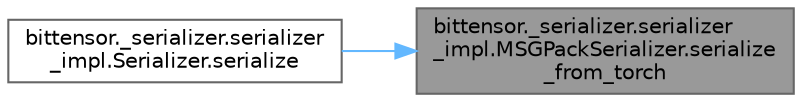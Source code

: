 digraph "bittensor._serializer.serializer_impl.MSGPackSerializer.serialize_from_torch"
{
 // LATEX_PDF_SIZE
  bgcolor="transparent";
  edge [fontname=Helvetica,fontsize=10,labelfontname=Helvetica,labelfontsize=10];
  node [fontname=Helvetica,fontsize=10,shape=box,height=0.2,width=0.4];
  rankdir="RL";
  Node1 [label="bittensor._serializer.serializer\l_impl.MSGPackSerializer.serialize\l_from_torch",height=0.2,width=0.4,color="gray40", fillcolor="grey60", style="filled", fontcolor="black",tooltip=" "];
  Node1 -> Node2 [dir="back",color="steelblue1",style="solid"];
  Node2 [label="bittensor._serializer.serializer\l_impl.Serializer.serialize",height=0.2,width=0.4,color="grey40", fillcolor="white", style="filled",URL="$classbittensor_1_1__serializer_1_1serializer__impl_1_1_serializer.html#a960320e410d06c85a697d29aef17d9ae",tooltip=" "];
}

